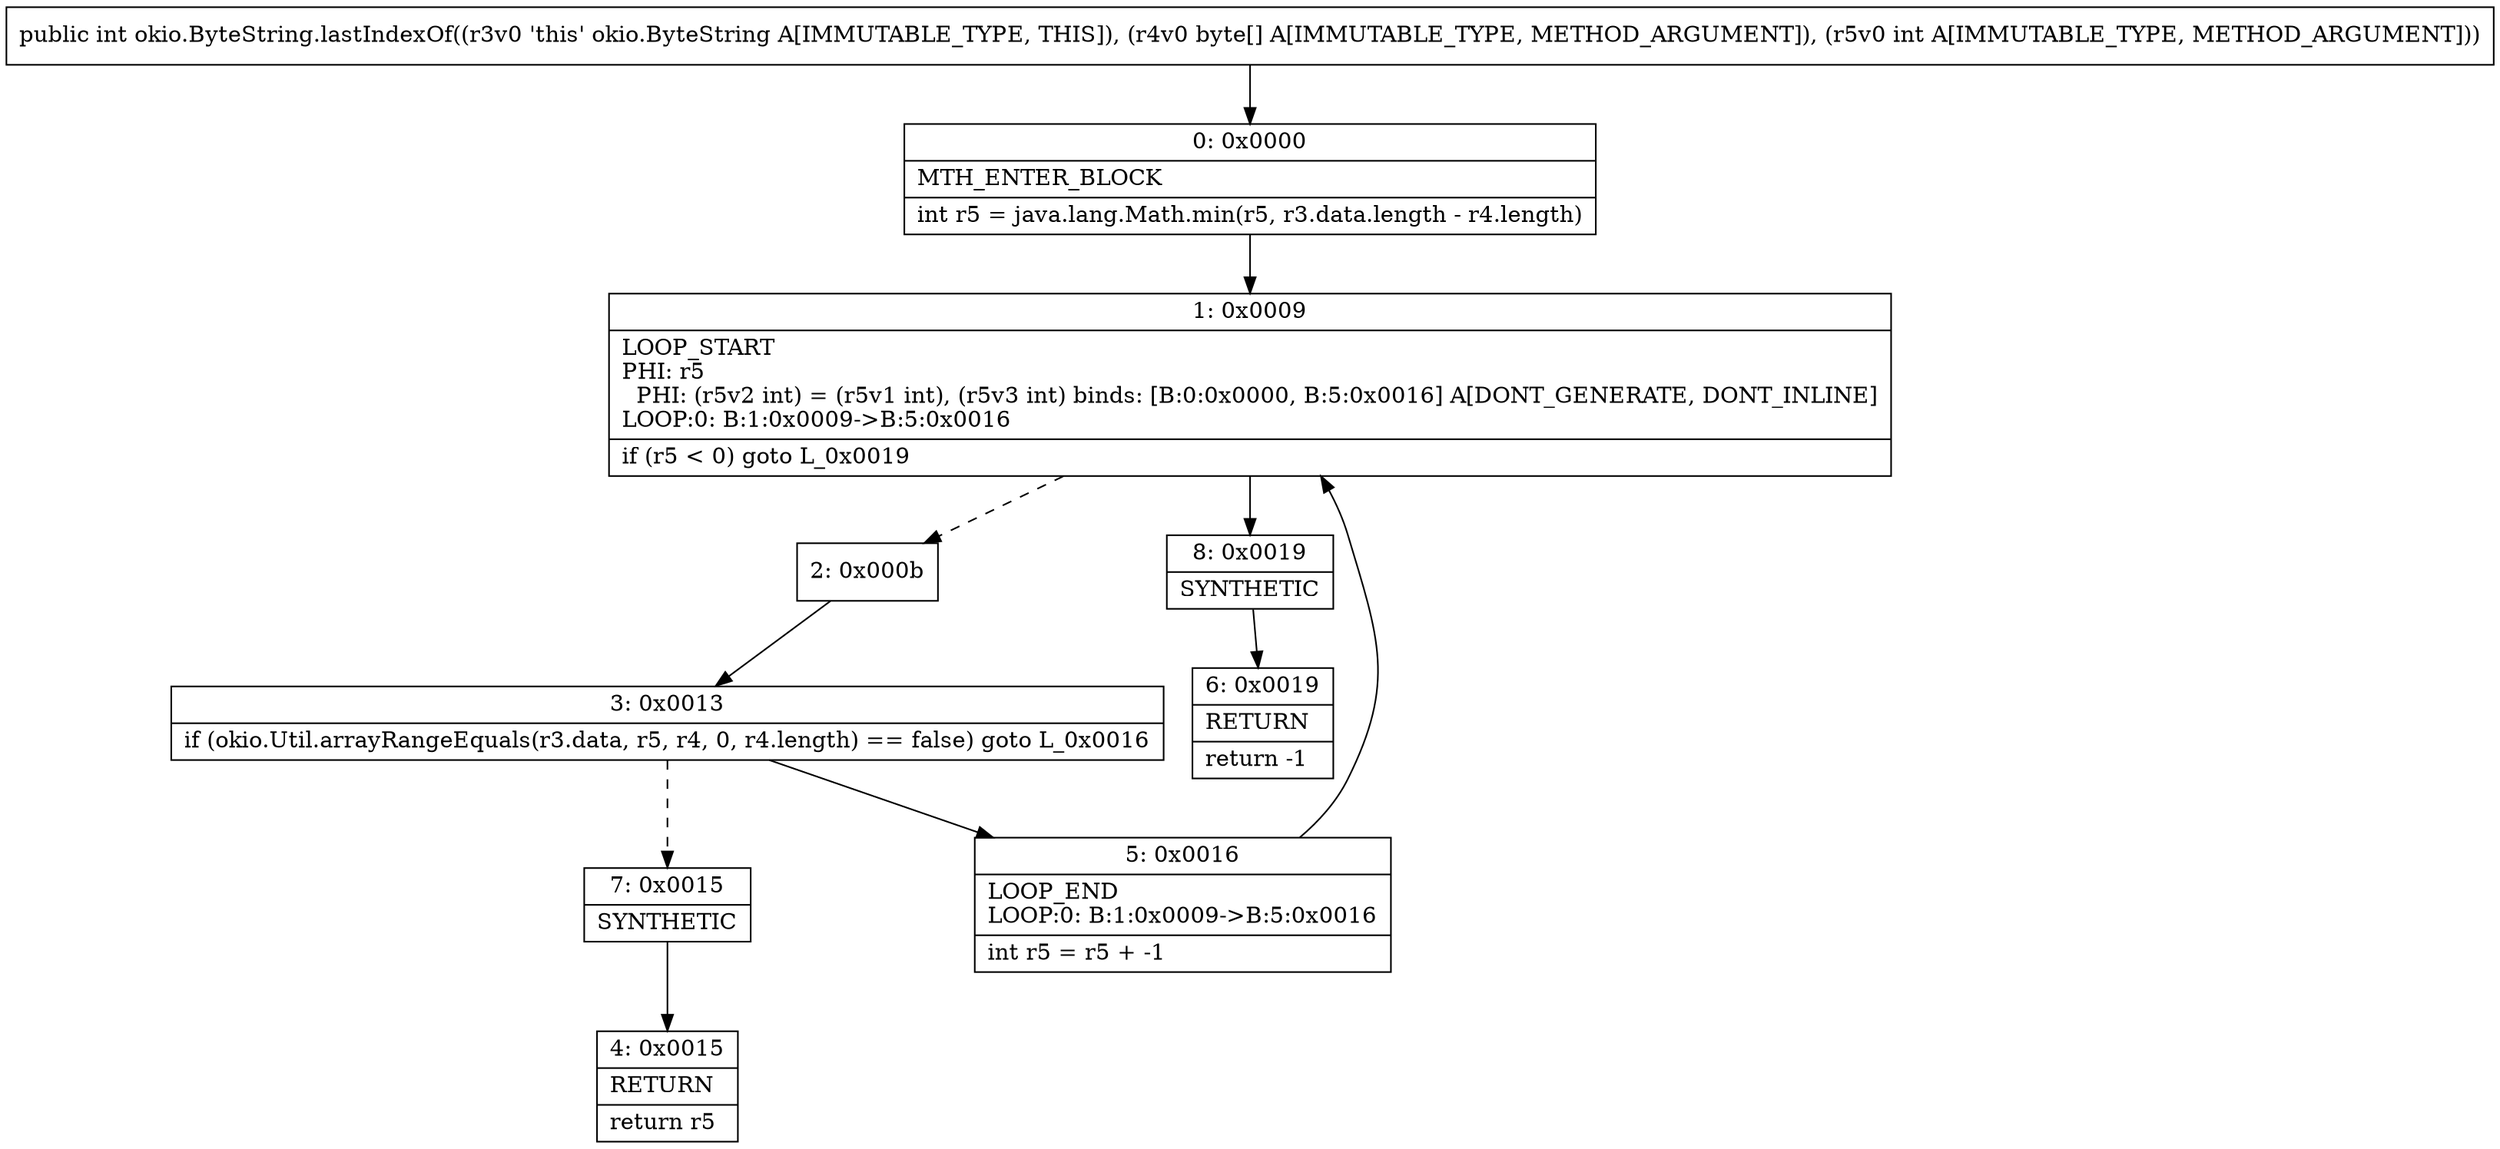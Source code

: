digraph "CFG forokio.ByteString.lastIndexOf([BI)I" {
Node_0 [shape=record,label="{0\:\ 0x0000|MTH_ENTER_BLOCK\l|int r5 = java.lang.Math.min(r5, r3.data.length \- r4.length)\l}"];
Node_1 [shape=record,label="{1\:\ 0x0009|LOOP_START\lPHI: r5 \l  PHI: (r5v2 int) = (r5v1 int), (r5v3 int) binds: [B:0:0x0000, B:5:0x0016] A[DONT_GENERATE, DONT_INLINE]\lLOOP:0: B:1:0x0009\-\>B:5:0x0016\l|if (r5 \< 0) goto L_0x0019\l}"];
Node_2 [shape=record,label="{2\:\ 0x000b}"];
Node_3 [shape=record,label="{3\:\ 0x0013|if (okio.Util.arrayRangeEquals(r3.data, r5, r4, 0, r4.length) == false) goto L_0x0016\l}"];
Node_4 [shape=record,label="{4\:\ 0x0015|RETURN\l|return r5\l}"];
Node_5 [shape=record,label="{5\:\ 0x0016|LOOP_END\lLOOP:0: B:1:0x0009\-\>B:5:0x0016\l|int r5 = r5 + \-1\l}"];
Node_6 [shape=record,label="{6\:\ 0x0019|RETURN\l|return \-1\l}"];
Node_7 [shape=record,label="{7\:\ 0x0015|SYNTHETIC\l}"];
Node_8 [shape=record,label="{8\:\ 0x0019|SYNTHETIC\l}"];
MethodNode[shape=record,label="{public int okio.ByteString.lastIndexOf((r3v0 'this' okio.ByteString A[IMMUTABLE_TYPE, THIS]), (r4v0 byte[] A[IMMUTABLE_TYPE, METHOD_ARGUMENT]), (r5v0 int A[IMMUTABLE_TYPE, METHOD_ARGUMENT])) }"];
MethodNode -> Node_0;
Node_0 -> Node_1;
Node_1 -> Node_2[style=dashed];
Node_1 -> Node_8;
Node_2 -> Node_3;
Node_3 -> Node_5;
Node_3 -> Node_7[style=dashed];
Node_5 -> Node_1;
Node_7 -> Node_4;
Node_8 -> Node_6;
}

